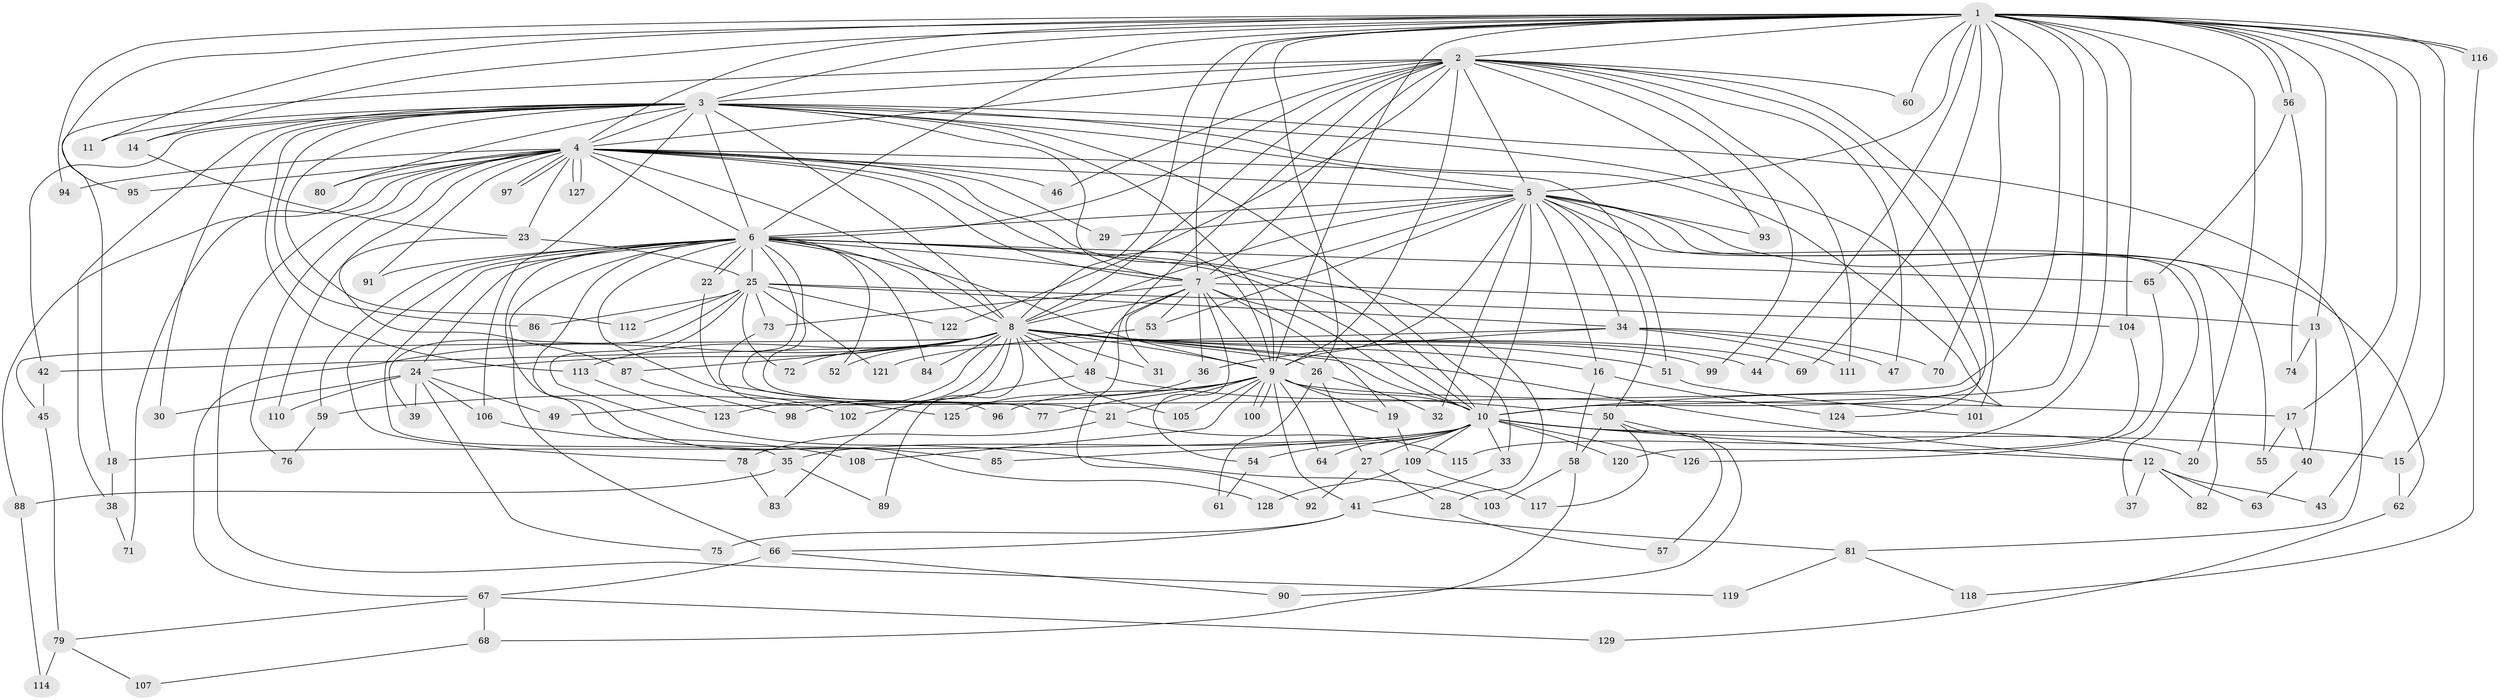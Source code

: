 // Generated by graph-tools (version 1.1) at 2025/01/03/09/25 03:01:18]
// undirected, 129 vertices, 283 edges
graph export_dot {
graph [start="1"]
  node [color=gray90,style=filled];
  1;
  2;
  3;
  4;
  5;
  6;
  7;
  8;
  9;
  10;
  11;
  12;
  13;
  14;
  15;
  16;
  17;
  18;
  19;
  20;
  21;
  22;
  23;
  24;
  25;
  26;
  27;
  28;
  29;
  30;
  31;
  32;
  33;
  34;
  35;
  36;
  37;
  38;
  39;
  40;
  41;
  42;
  43;
  44;
  45;
  46;
  47;
  48;
  49;
  50;
  51;
  52;
  53;
  54;
  55;
  56;
  57;
  58;
  59;
  60;
  61;
  62;
  63;
  64;
  65;
  66;
  67;
  68;
  69;
  70;
  71;
  72;
  73;
  74;
  75;
  76;
  77;
  78;
  79;
  80;
  81;
  82;
  83;
  84;
  85;
  86;
  87;
  88;
  89;
  90;
  91;
  92;
  93;
  94;
  95;
  96;
  97;
  98;
  99;
  100;
  101;
  102;
  103;
  104;
  105;
  106;
  107;
  108;
  109;
  110;
  111;
  112;
  113;
  114;
  115;
  116;
  117;
  118;
  119;
  120;
  121;
  122;
  123;
  124;
  125;
  126;
  127;
  128;
  129;
  1 -- 2;
  1 -- 3;
  1 -- 4;
  1 -- 5;
  1 -- 6;
  1 -- 7;
  1 -- 8;
  1 -- 9;
  1 -- 10;
  1 -- 11;
  1 -- 13;
  1 -- 14;
  1 -- 15;
  1 -- 17;
  1 -- 20;
  1 -- 26;
  1 -- 43;
  1 -- 44;
  1 -- 49;
  1 -- 56;
  1 -- 56;
  1 -- 60;
  1 -- 69;
  1 -- 70;
  1 -- 94;
  1 -- 95;
  1 -- 104;
  1 -- 115;
  1 -- 116;
  1 -- 116;
  2 -- 3;
  2 -- 4;
  2 -- 5;
  2 -- 6;
  2 -- 7;
  2 -- 8;
  2 -- 9;
  2 -- 10;
  2 -- 18;
  2 -- 46;
  2 -- 47;
  2 -- 60;
  2 -- 92;
  2 -- 93;
  2 -- 99;
  2 -- 101;
  2 -- 111;
  2 -- 122;
  3 -- 4;
  3 -- 5;
  3 -- 6;
  3 -- 7;
  3 -- 8;
  3 -- 9;
  3 -- 10;
  3 -- 11;
  3 -- 14;
  3 -- 30;
  3 -- 33;
  3 -- 38;
  3 -- 42;
  3 -- 80;
  3 -- 81;
  3 -- 86;
  3 -- 106;
  3 -- 112;
  3 -- 113;
  3 -- 124;
  4 -- 5;
  4 -- 6;
  4 -- 7;
  4 -- 8;
  4 -- 9;
  4 -- 10;
  4 -- 23;
  4 -- 29;
  4 -- 46;
  4 -- 51;
  4 -- 71;
  4 -- 76;
  4 -- 80;
  4 -- 88;
  4 -- 91;
  4 -- 94;
  4 -- 95;
  4 -- 97;
  4 -- 97;
  4 -- 110;
  4 -- 119;
  4 -- 127;
  4 -- 127;
  5 -- 6;
  5 -- 7;
  5 -- 8;
  5 -- 9;
  5 -- 10;
  5 -- 16;
  5 -- 29;
  5 -- 32;
  5 -- 34;
  5 -- 37;
  5 -- 50;
  5 -- 53;
  5 -- 55;
  5 -- 62;
  5 -- 82;
  5 -- 93;
  6 -- 7;
  6 -- 8;
  6 -- 9;
  6 -- 10;
  6 -- 21;
  6 -- 22;
  6 -- 22;
  6 -- 24;
  6 -- 25;
  6 -- 28;
  6 -- 35;
  6 -- 52;
  6 -- 59;
  6 -- 65;
  6 -- 66;
  6 -- 77;
  6 -- 78;
  6 -- 84;
  6 -- 85;
  6 -- 91;
  6 -- 102;
  6 -- 128;
  7 -- 8;
  7 -- 9;
  7 -- 10;
  7 -- 13;
  7 -- 19;
  7 -- 31;
  7 -- 36;
  7 -- 48;
  7 -- 53;
  7 -- 54;
  7 -- 73;
  8 -- 9;
  8 -- 10;
  8 -- 12;
  8 -- 16;
  8 -- 24;
  8 -- 26;
  8 -- 31;
  8 -- 44;
  8 -- 45;
  8 -- 48;
  8 -- 51;
  8 -- 52;
  8 -- 67;
  8 -- 69;
  8 -- 72;
  8 -- 83;
  8 -- 84;
  8 -- 87;
  8 -- 89;
  8 -- 98;
  8 -- 99;
  8 -- 105;
  8 -- 113;
  8 -- 123;
  9 -- 10;
  9 -- 17;
  9 -- 19;
  9 -- 21;
  9 -- 41;
  9 -- 59;
  9 -- 64;
  9 -- 77;
  9 -- 96;
  9 -- 100;
  9 -- 100;
  9 -- 105;
  9 -- 108;
  10 -- 12;
  10 -- 15;
  10 -- 18;
  10 -- 20;
  10 -- 27;
  10 -- 33;
  10 -- 35;
  10 -- 54;
  10 -- 64;
  10 -- 85;
  10 -- 109;
  10 -- 120;
  10 -- 126;
  12 -- 37;
  12 -- 43;
  12 -- 63;
  12 -- 82;
  13 -- 40;
  13 -- 74;
  14 -- 23;
  15 -- 62;
  16 -- 58;
  16 -- 124;
  17 -- 40;
  17 -- 55;
  18 -- 38;
  19 -- 109;
  21 -- 78;
  21 -- 115;
  22 -- 125;
  23 -- 25;
  23 -- 87;
  24 -- 30;
  24 -- 39;
  24 -- 49;
  24 -- 75;
  24 -- 106;
  24 -- 110;
  25 -- 34;
  25 -- 39;
  25 -- 72;
  25 -- 73;
  25 -- 86;
  25 -- 103;
  25 -- 104;
  25 -- 112;
  25 -- 121;
  25 -- 122;
  26 -- 27;
  26 -- 32;
  26 -- 61;
  27 -- 28;
  27 -- 92;
  28 -- 57;
  33 -- 41;
  34 -- 36;
  34 -- 42;
  34 -- 47;
  34 -- 70;
  34 -- 111;
  35 -- 88;
  35 -- 89;
  36 -- 125;
  38 -- 71;
  40 -- 63;
  41 -- 66;
  41 -- 75;
  41 -- 81;
  42 -- 45;
  45 -- 79;
  48 -- 50;
  48 -- 102;
  50 -- 57;
  50 -- 58;
  50 -- 90;
  50 -- 117;
  51 -- 101;
  53 -- 121;
  54 -- 61;
  56 -- 65;
  56 -- 74;
  58 -- 68;
  58 -- 103;
  59 -- 76;
  62 -- 129;
  65 -- 126;
  66 -- 67;
  66 -- 90;
  67 -- 68;
  67 -- 79;
  67 -- 129;
  68 -- 107;
  73 -- 96;
  78 -- 83;
  79 -- 107;
  79 -- 114;
  81 -- 118;
  81 -- 119;
  87 -- 98;
  88 -- 114;
  104 -- 120;
  106 -- 108;
  109 -- 117;
  109 -- 128;
  113 -- 123;
  116 -- 118;
}
